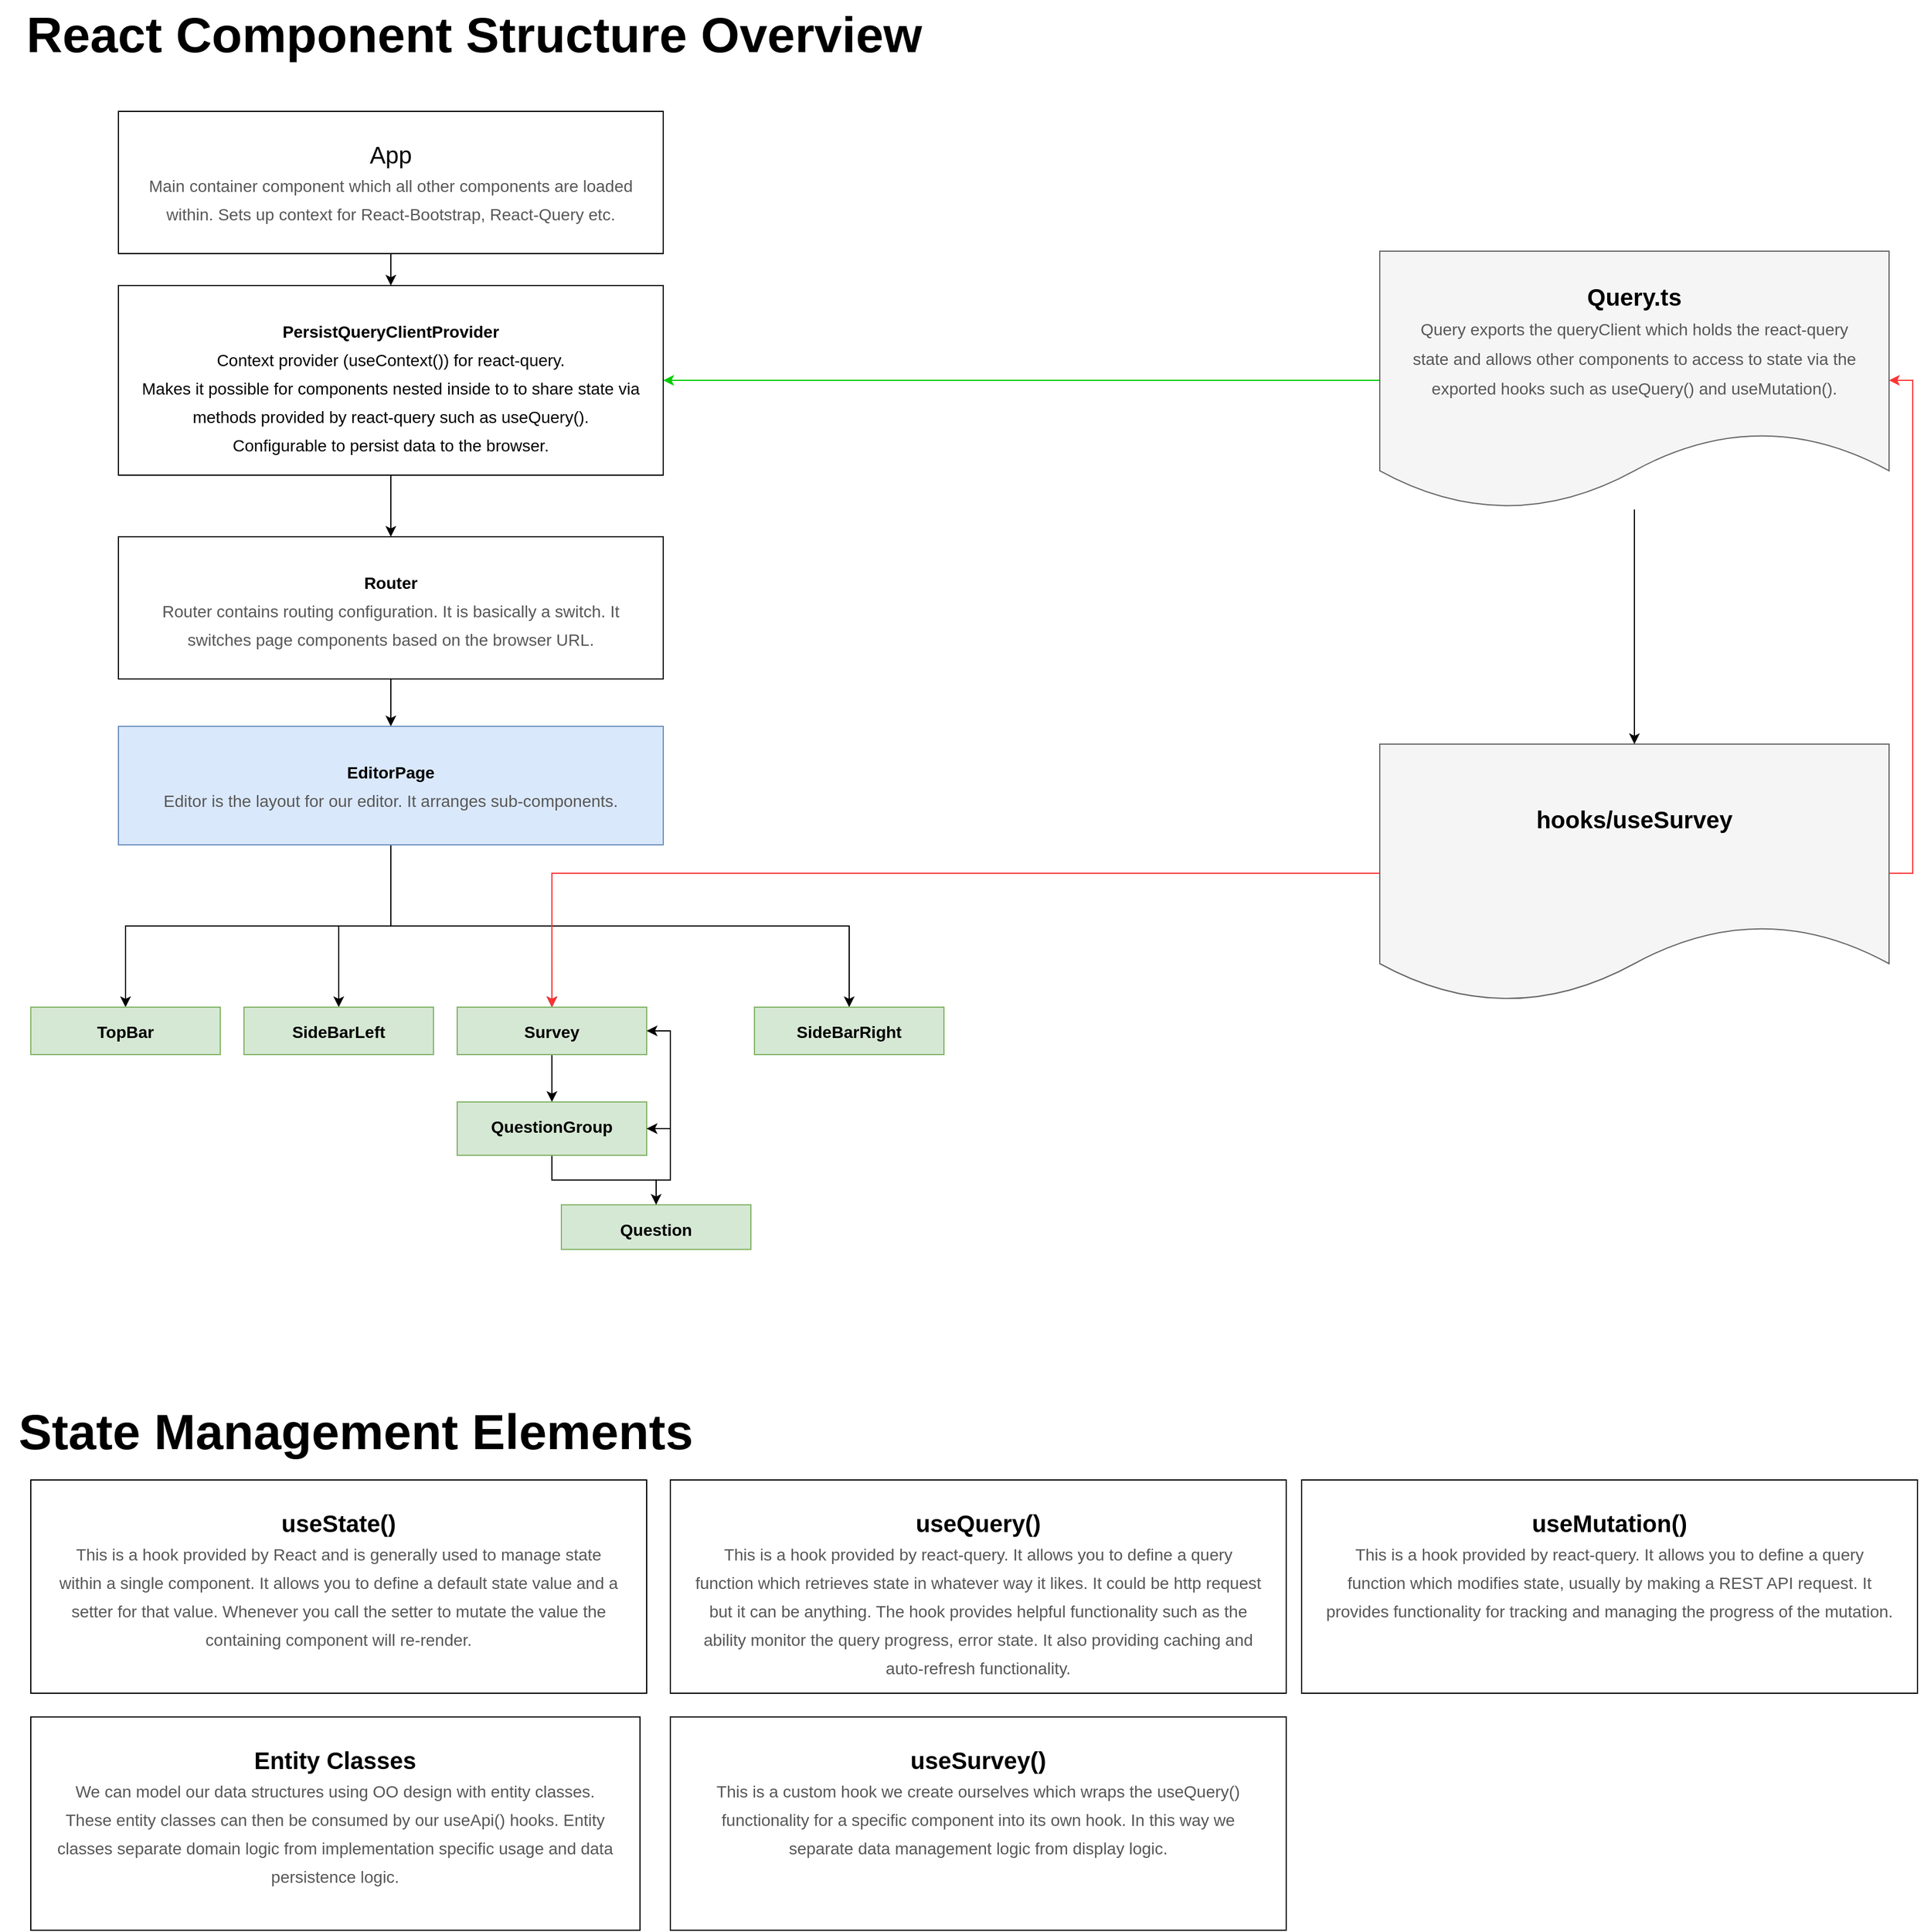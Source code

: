 <mxfile version="20.5.3" type="github">
  <diagram id="gKHhVE1iPBJTauDnVtQz" name="Page-1">
    <mxGraphModel dx="2000" dy="1308" grid="0" gridSize="20" guides="1" tooltips="1" connect="1" arrows="1" fold="1" page="1" pageScale="1" pageWidth="1654" pageHeight="2336" math="0" shadow="0">
      <root>
        <mxCell id="0" />
        <mxCell id="1" parent="0" />
        <mxCell id="FN8Ck3nnoSoxogU4fabU-3" style="edgeStyle=orthogonalEdgeStyle;rounded=0;orthogonalLoop=1;jettySize=auto;html=1;exitX=0.5;exitY=1;exitDx=0;exitDy=0;entryX=0.5;entryY=0;entryDx=0;entryDy=0;" parent="1" source="jkbdHM3EtRgmcyWO4s81-1" target="jkbdHM3EtRgmcyWO4s81-15" edge="1">
          <mxGeometry relative="1" as="geometry" />
        </mxCell>
        <mxCell id="jkbdHM3EtRgmcyWO4s81-1" value="&lt;span style=&quot;font-weight: normal;&quot;&gt;App&lt;br&gt;&lt;font style=&quot;font-size: 14px;&quot; color=&quot;#575757&quot;&gt;Main container component which all other components&amp;nbsp;are loaded within. Sets up context for React-Bootstrap, React-Query etc.&lt;/font&gt;&lt;/span&gt;" style="rounded=0;whiteSpace=wrap;html=1;labelPosition=center;verticalLabelPosition=middle;align=center;verticalAlign=top;fontStyle=1;fontSize=20;spacing=20;" parent="1" vertex="1">
          <mxGeometry x="100" y="100" width="460" height="120" as="geometry" />
        </mxCell>
        <mxCell id="FN8Ck3nnoSoxogU4fabU-40" style="edgeStyle=orthogonalEdgeStyle;rounded=0;orthogonalLoop=1;jettySize=auto;html=1;entryX=1;entryY=0.5;entryDx=0;entryDy=0;labelBackgroundColor=none;strokeColor=#00CC00;exitX=0;exitY=0.5;exitDx=0;exitDy=0;" parent="1" source="FN8Ck3nnoSoxogU4fabU-57" target="jkbdHM3EtRgmcyWO4s81-15" edge="1">
          <mxGeometry relative="1" as="geometry" />
        </mxCell>
        <mxCell id="FN8Ck3nnoSoxogU4fabU-5" style="edgeStyle=orthogonalEdgeStyle;rounded=0;orthogonalLoop=1;jettySize=auto;html=1;exitX=0.5;exitY=1;exitDx=0;exitDy=0;entryX=0.5;entryY=0;entryDx=0;entryDy=0;" parent="1" source="jkbdHM3EtRgmcyWO4s81-16" target="jkbdHM3EtRgmcyWO4s81-19" edge="1">
          <mxGeometry relative="1" as="geometry" />
        </mxCell>
        <mxCell id="jkbdHM3EtRgmcyWO4s81-16" value="&lt;font style=&quot;font-size: 14px;&quot;&gt;Router&lt;br&gt;&lt;font style=&quot;font-weight: normal;&quot; color=&quot;#575757&quot;&gt;Router contains routing configuration. It is basically a switch. It switches page components based on the browser URL.&lt;/font&gt;&lt;br&gt;&lt;/font&gt;" style="rounded=0;whiteSpace=wrap;html=1;labelPosition=center;verticalLabelPosition=middle;align=center;verticalAlign=top;fontStyle=1;fontSize=20;spacing=20;" parent="1" vertex="1">
          <mxGeometry x="100" y="459" width="460" height="120" as="geometry" />
        </mxCell>
        <mxCell id="FN8Ck3nnoSoxogU4fabU-6" style="edgeStyle=orthogonalEdgeStyle;rounded=0;orthogonalLoop=1;jettySize=auto;html=1;exitX=0.5;exitY=1;exitDx=0;exitDy=0;" parent="1" source="jkbdHM3EtRgmcyWO4s81-19" target="jkbdHM3EtRgmcyWO4s81-42" edge="1">
          <mxGeometry relative="1" as="geometry" />
        </mxCell>
        <mxCell id="FN8Ck3nnoSoxogU4fabU-7" style="edgeStyle=orthogonalEdgeStyle;rounded=0;orthogonalLoop=1;jettySize=auto;html=1;exitX=0.5;exitY=1;exitDx=0;exitDy=0;entryX=0.5;entryY=0;entryDx=0;entryDy=0;" parent="1" source="jkbdHM3EtRgmcyWO4s81-19" target="jkbdHM3EtRgmcyWO4s81-40" edge="1">
          <mxGeometry relative="1" as="geometry" />
        </mxCell>
        <mxCell id="FN8Ck3nnoSoxogU4fabU-10" style="edgeStyle=orthogonalEdgeStyle;rounded=0;orthogonalLoop=1;jettySize=auto;html=1;exitX=0.5;exitY=1;exitDx=0;exitDy=0;entryX=0.5;entryY=0;entryDx=0;entryDy=0;" parent="1" source="jkbdHM3EtRgmcyWO4s81-19" target="jkbdHM3EtRgmcyWO4s81-22" edge="1">
          <mxGeometry relative="1" as="geometry" />
        </mxCell>
        <mxCell id="FN8Ck3nnoSoxogU4fabU-11" style="edgeStyle=orthogonalEdgeStyle;rounded=0;orthogonalLoop=1;jettySize=auto;html=1;entryX=0.5;entryY=0;entryDx=0;entryDy=0;exitX=0.5;exitY=1;exitDx=0;exitDy=0;" parent="1" source="jkbdHM3EtRgmcyWO4s81-19" target="jkbdHM3EtRgmcyWO4s81-41" edge="1">
          <mxGeometry relative="1" as="geometry" />
        </mxCell>
        <mxCell id="jkbdHM3EtRgmcyWO4s81-19" value="&lt;font style=&quot;font-size: 14px;&quot;&gt;EditorPage&lt;br&gt;&lt;font style=&quot;font-weight: normal;&quot; color=&quot;#575757&quot;&gt;Editor is the layout for our editor. It arranges sub-components.&lt;/font&gt;&lt;br&gt;&lt;/font&gt;" style="rounded=0;whiteSpace=wrap;html=1;labelPosition=center;verticalLabelPosition=middle;align=center;verticalAlign=top;fontStyle=1;fontSize=20;spacing=20;fillColor=#dae8fc;strokeColor=#6c8ebf;" parent="1" vertex="1">
          <mxGeometry x="100.0" y="619" width="460" height="100" as="geometry" />
        </mxCell>
        <mxCell id="FN8Ck3nnoSoxogU4fabU-14" style="edgeStyle=orthogonalEdgeStyle;rounded=0;orthogonalLoop=1;jettySize=auto;html=1;entryX=0.5;entryY=0;entryDx=0;entryDy=0;" parent="1" source="jkbdHM3EtRgmcyWO4s81-22" target="jkbdHM3EtRgmcyWO4s81-23" edge="1">
          <mxGeometry relative="1" as="geometry" />
        </mxCell>
        <mxCell id="jkbdHM3EtRgmcyWO4s81-22" value="&lt;font style=&quot;font-size: 14px;&quot;&gt;Survey&lt;br&gt;&lt;/font&gt;" style="rounded=0;whiteSpace=wrap;html=1;labelPosition=center;verticalLabelPosition=middle;align=center;verticalAlign=top;fontStyle=1;fontSize=20;fillColor=#d5e8d4;strokeColor=#82b366;" parent="1" vertex="1">
          <mxGeometry x="386.02" y="856" width="160" height="40" as="geometry" />
        </mxCell>
        <mxCell id="FN8Ck3nnoSoxogU4fabU-16" style="edgeStyle=orthogonalEdgeStyle;rounded=0;orthogonalLoop=1;jettySize=auto;html=1;entryX=0.5;entryY=0;entryDx=0;entryDy=0;" parent="1" source="jkbdHM3EtRgmcyWO4s81-23" target="jkbdHM3EtRgmcyWO4s81-25" edge="1">
          <mxGeometry relative="1" as="geometry" />
        </mxCell>
        <mxCell id="qK6abfEGiZvxjof2DGdg-3" style="edgeStyle=orthogonalEdgeStyle;rounded=0;orthogonalLoop=1;jettySize=auto;html=1;entryX=1;entryY=0.5;entryDx=0;entryDy=0;exitX=1;exitY=0.5;exitDx=0;exitDy=0;" edge="1" parent="1" source="jkbdHM3EtRgmcyWO4s81-23" target="jkbdHM3EtRgmcyWO4s81-22">
          <mxGeometry relative="1" as="geometry" />
        </mxCell>
        <mxCell id="jkbdHM3EtRgmcyWO4s81-23" value="&lt;font style=&quot;font-size: 14px;&quot;&gt;QuestionGroup&lt;br&gt;&lt;/font&gt;" style="rounded=0;whiteSpace=wrap;html=1;labelPosition=center;verticalLabelPosition=middle;align=center;verticalAlign=top;fontStyle=1;fontSize=20;fillColor=#d5e8d4;strokeColor=#82b366;" parent="1" vertex="1">
          <mxGeometry x="386.02" y="936" width="159.98" height="45" as="geometry" />
        </mxCell>
        <mxCell id="qK6abfEGiZvxjof2DGdg-1" style="edgeStyle=orthogonalEdgeStyle;rounded=0;orthogonalLoop=1;jettySize=auto;html=1;entryX=1;entryY=0.5;entryDx=0;entryDy=0;" edge="1" parent="1" source="jkbdHM3EtRgmcyWO4s81-25" target="jkbdHM3EtRgmcyWO4s81-23">
          <mxGeometry relative="1" as="geometry" />
        </mxCell>
        <mxCell id="jkbdHM3EtRgmcyWO4s81-25" value="&lt;font style=&quot;font-size: 14px;&quot;&gt;Question&lt;br&gt;&lt;/font&gt;" style="rounded=0;whiteSpace=wrap;html=1;labelPosition=center;verticalLabelPosition=middle;align=center;verticalAlign=top;fontStyle=1;fontSize=20;fillColor=#d5e8d4;strokeColor=#82b366;" parent="1" vertex="1">
          <mxGeometry x="474" y="1022.77" width="159.98" height="37.65" as="geometry" />
        </mxCell>
        <mxCell id="jkbdHM3EtRgmcyWO4s81-40" value="&lt;font style=&quot;font-size: 14px;&quot;&gt;SideBarLeft&lt;br&gt;&lt;/font&gt;" style="rounded=0;whiteSpace=wrap;html=1;labelPosition=center;verticalLabelPosition=middle;align=center;verticalAlign=top;fontStyle=1;fontSize=20;fillColor=#d5e8d4;strokeColor=#82b366;" parent="1" vertex="1">
          <mxGeometry x="206" y="856" width="160" height="40" as="geometry" />
        </mxCell>
        <mxCell id="jkbdHM3EtRgmcyWO4s81-41" value="&lt;font style=&quot;font-size: 14px;&quot;&gt;SideBarRight&lt;br&gt;&lt;/font&gt;" style="rounded=0;whiteSpace=wrap;html=1;labelPosition=center;verticalLabelPosition=middle;align=center;verticalAlign=top;fontStyle=1;fontSize=20;fillColor=#d5e8d4;strokeColor=#82b366;" parent="1" vertex="1">
          <mxGeometry x="637" y="856" width="160" height="40" as="geometry" />
        </mxCell>
        <mxCell id="jkbdHM3EtRgmcyWO4s81-88" style="edgeStyle=orthogonalEdgeStyle;rounded=0;orthogonalLoop=1;jettySize=auto;html=1;exitX=0.5;exitY=1;exitDx=0;exitDy=0;strokeColor=none;fontSize=14;strokeWidth=10;curved=1;startArrow=none;" parent="1" target="jkbdHM3EtRgmcyWO4s81-23" edge="1">
          <mxGeometry relative="1" as="geometry">
            <mxPoint x="1372" y="827.06" as="sourcePoint" />
          </mxGeometry>
        </mxCell>
        <mxCell id="jkbdHM3EtRgmcyWO4s81-94" value="React Component Structure Overview" style="text;html=1;align=center;verticalAlign=middle;resizable=0;points=[];autosize=1;strokeColor=none;fillColor=none;fontSize=42;fontStyle=1;rounded=0;" parent="1" vertex="1">
          <mxGeometry y="6" width="800" height="60" as="geometry" />
        </mxCell>
        <mxCell id="jkbdHM3EtRgmcyWO4s81-42" value="&lt;font style=&quot;font-size: 14px;&quot;&gt;TopBar&lt;br&gt;&lt;/font&gt;" style="rounded=0;whiteSpace=wrap;html=1;labelPosition=center;verticalLabelPosition=middle;align=center;verticalAlign=top;fontStyle=1;fontSize=20;fillColor=#d5e8d4;strokeColor=#82b366;" parent="1" vertex="1">
          <mxGeometry x="26.0" y="856" width="159.98" height="40" as="geometry" />
        </mxCell>
        <mxCell id="jkbdHM3EtRgmcyWO4s81-111" value="useSurvey()&lt;br style=&quot;font-size: 19px;&quot;&gt;&lt;font color=&quot;#575757&quot;&gt;&lt;span style=&quot;font-size: 14px; font-weight: 400;&quot;&gt;This is a custom hook we create ourselves which wraps the useQuery() functionality for a specific component into its own hook. In this way we separate&amp;nbsp;data management&amp;nbsp;logic from display logic.&lt;/span&gt;&lt;br&gt;&lt;/font&gt;" style="rounded=0;whiteSpace=wrap;html=1;labelPosition=center;verticalLabelPosition=middle;align=center;verticalAlign=top;fontStyle=1;fontSize=20;spacing=20;" parent="1" vertex="1">
          <mxGeometry x="566" y="1455" width="520" height="180" as="geometry" />
        </mxCell>
        <mxCell id="jkbdHM3EtRgmcyWO4s81-106" value="State Management Elements" style="text;html=1;align=center;verticalAlign=middle;resizable=0;points=[];autosize=1;strokeColor=none;fillColor=none;fontSize=42;fontStyle=1;rounded=0;" parent="1" vertex="1">
          <mxGeometry y="1185" width="600" height="60" as="geometry" />
        </mxCell>
        <mxCell id="jkbdHM3EtRgmcyWO4s81-109" value="useState()&lt;br style=&quot;font-size: 19px;&quot;&gt;&lt;font color=&quot;#575757&quot;&gt;&lt;span style=&quot;font-size: 14px; font-weight: 400;&quot;&gt;This is a hook provided by React and is generally used to manage state within a single component. It allows you to define a default state value and a setter for that value. Whenever you call the setter to mutate the value the containing component will re-render.&lt;/span&gt;&lt;br&gt;&lt;br&gt;&lt;br&gt;&lt;/font&gt;" style="rounded=0;whiteSpace=wrap;html=1;labelPosition=center;verticalLabelPosition=middle;align=center;verticalAlign=top;fontStyle=1;fontSize=20;spacing=20;" parent="1" vertex="1">
          <mxGeometry x="26" y="1255" width="520" height="180" as="geometry" />
        </mxCell>
        <mxCell id="jkbdHM3EtRgmcyWO4s81-110" value="useQuery()&lt;br style=&quot;font-size: 19px;&quot;&gt;&lt;font color=&quot;#575757&quot;&gt;&lt;span style=&quot;font-size: 14px; font-weight: 400;&quot;&gt;This is a hook provided by react-query. It allows you to define a query function which retrieves state in whatever way it likes. It could be http request but it can be anything. The hook provides helpful functionality such as the ability monitor the query progress, error state. It also providing caching and auto-refresh functionality.&lt;/span&gt;&lt;br&gt;&lt;/font&gt;" style="rounded=0;whiteSpace=wrap;html=1;labelPosition=center;verticalLabelPosition=middle;align=center;verticalAlign=top;fontStyle=1;fontSize=20;spacing=20;" parent="1" vertex="1">
          <mxGeometry x="566" y="1255" width="520" height="180" as="geometry" />
        </mxCell>
        <mxCell id="jkbdHM3EtRgmcyWO4s81-112" value="Entity Classes&lt;br style=&quot;font-size: 19px;&quot;&gt;&lt;font color=&quot;#575757&quot;&gt;&lt;span style=&quot;font-size: 14px; font-weight: 400;&quot;&gt;We can model our data structures using OO design with entity classes. These entity classes can then be consumed by our useApi() hooks. Entity classes separate&amp;nbsp;domain logic from implementation specific usage and data persistence&amp;nbsp;logic.&lt;/span&gt;&lt;br&gt;&lt;/font&gt;" style="rounded=0;whiteSpace=wrap;html=1;labelPosition=center;verticalLabelPosition=middle;align=center;verticalAlign=top;fontStyle=1;fontSize=20;spacing=20;" parent="1" vertex="1">
          <mxGeometry x="26.0" y="1455" width="514.36" height="180" as="geometry" />
        </mxCell>
        <mxCell id="FN8Ck3nnoSoxogU4fabU-4" style="edgeStyle=orthogonalEdgeStyle;rounded=0;orthogonalLoop=1;jettySize=auto;html=1;exitX=0.5;exitY=1;exitDx=0;exitDy=0;entryX=0.5;entryY=0;entryDx=0;entryDy=0;" parent="1" source="jkbdHM3EtRgmcyWO4s81-15" target="jkbdHM3EtRgmcyWO4s81-16" edge="1">
          <mxGeometry relative="1" as="geometry" />
        </mxCell>
        <mxCell id="jkbdHM3EtRgmcyWO4s81-15" value="&lt;font style=&quot;font-size: 14px;&quot;&gt;PersistQueryClientProvider&lt;br&gt;&lt;span style=&quot;font-weight: normal;&quot;&gt;Context provider (useContext()) for react-query. &lt;br&gt;Makes it possible for components nested inside to to share state via methods provided by react-query such as useQuery().&lt;br&gt;Configurable to persist data to the browser.&lt;/span&gt;&lt;br&gt;&lt;/font&gt;" style="rounded=0;whiteSpace=wrap;html=1;labelPosition=center;verticalLabelPosition=middle;align=center;verticalAlign=top;fontStyle=1;fontSize=20;spacing=20;" parent="1" vertex="1">
          <mxGeometry x="100" y="247" width="460" height="160" as="geometry" />
        </mxCell>
        <mxCell id="FN8Ck3nnoSoxogU4fabU-23" style="edgeStyle=orthogonalEdgeStyle;rounded=0;orthogonalLoop=1;jettySize=auto;html=1;entryX=0.5;entryY=0;entryDx=0;entryDy=0;strokeColor=#FF3333;exitX=0;exitY=0.5;exitDx=0;exitDy=0;" parent="1" source="FN8Ck3nnoSoxogU4fabU-52" target="jkbdHM3EtRgmcyWO4s81-22" edge="1">
          <mxGeometry relative="1" as="geometry" />
        </mxCell>
        <mxCell id="FN8Ck3nnoSoxogU4fabU-42" style="edgeStyle=orthogonalEdgeStyle;rounded=0;orthogonalLoop=1;jettySize=auto;html=1;entryX=1;entryY=0.5;entryDx=0;entryDy=0;fontSize=14;exitX=1;exitY=0.5;exitDx=0;exitDy=0;fontColor=#FF3333;strokeColor=#FF3333;" parent="1" source="FN8Ck3nnoSoxogU4fabU-52" target="FN8Ck3nnoSoxogU4fabU-57" edge="1">
          <mxGeometry relative="1" as="geometry" />
        </mxCell>
        <mxCell id="FN8Ck3nnoSoxogU4fabU-51" value="useMutation()&lt;br style=&quot;font-size: 19px;&quot;&gt;&lt;font color=&quot;#575757&quot;&gt;&lt;span style=&quot;font-size: 14px; font-weight: 400;&quot;&gt;This is a hook provided by react-query. It allows you to define a query function which modifies state, usually by making a REST API request. It provides functionality for tracking and managing the progress of the mutation.&lt;/span&gt;&lt;br&gt;&lt;/font&gt;" style="rounded=0;whiteSpace=wrap;html=1;labelPosition=center;verticalLabelPosition=middle;align=center;verticalAlign=top;fontStyle=1;fontSize=20;spacing=20;" parent="1" vertex="1">
          <mxGeometry x="1099" y="1255" width="520" height="180" as="geometry" />
        </mxCell>
        <mxCell id="FN8Ck3nnoSoxogU4fabU-52" value="&lt;span style=&quot;color: rgb(0, 0, 0); font-family: Helvetica; font-size: 20px; font-weight: 700;&quot;&gt;hooks/useSurvey&lt;/span&gt;&lt;br style=&quot;color: rgb(0, 0, 0); font-family: Helvetica; font-weight: 700; font-size: 19px;&quot;&gt;&lt;font style=&quot;font-family: Helvetica; font-size: 20px; font-weight: 700;&quot; color=&quot;#575757&quot;&gt;&lt;br&gt;&lt;/font&gt;" style="shape=document;whiteSpace=wrap;html=1;boundedLbl=1;fontFamily=Courier New;fontSize=15;fontColor=#333333;spacing=20;fillColor=#f5f5f5;strokeColor=#666666;" parent="1" vertex="1">
          <mxGeometry x="1165" y="634" width="430" height="217.94" as="geometry" />
        </mxCell>
        <mxCell id="FN8Ck3nnoSoxogU4fabU-60" style="edgeStyle=orthogonalEdgeStyle;rounded=0;orthogonalLoop=1;jettySize=auto;html=1;entryX=0.5;entryY=0;entryDx=0;entryDy=0;strokeColor=#000000;fontFamily=Courier New;fontSize=15;fontColor=#000000;" parent="1" source="FN8Ck3nnoSoxogU4fabU-57" target="FN8Ck3nnoSoxogU4fabU-52" edge="1">
          <mxGeometry relative="1" as="geometry" />
        </mxCell>
        <mxCell id="FN8Ck3nnoSoxogU4fabU-57" value="&lt;span style=&quot;color: rgb(0, 0, 0); font-family: Helvetica; font-size: 20px; font-weight: 700;&quot;&gt;Query.ts&lt;/span&gt;&lt;br style=&quot;color: rgb(0, 0, 0); font-family: Helvetica; font-weight: 700; font-size: 19px;&quot;&gt;&lt;font style=&quot;font-family: Helvetica; font-size: 20px; font-weight: 700;&quot; color=&quot;#575757&quot;&gt;&lt;span style=&quot;font-size: 14px; font-weight: 400;&quot;&gt;Query exports the queryClient which holds the react-query state and allows other components to access to state via the exported hooks such as useQuery() and useMutation().&lt;/span&gt;&lt;/font&gt;&lt;font style=&quot;font-family: Helvetica; font-size: 20px; font-weight: 700;&quot; color=&quot;#575757&quot;&gt;&lt;br&gt;&lt;/font&gt;" style="shape=document;whiteSpace=wrap;html=1;boundedLbl=1;fontFamily=Courier New;fontSize=15;fontColor=#333333;spacing=20;fillColor=#f5f5f5;strokeColor=#666666;" parent="1" vertex="1">
          <mxGeometry x="1165" y="218.03" width="430" height="217.94" as="geometry" />
        </mxCell>
      </root>
    </mxGraphModel>
  </diagram>
</mxfile>
